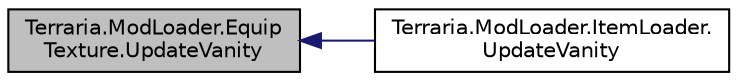 digraph "Terraria.ModLoader.EquipTexture.UpdateVanity"
{
  edge [fontname="Helvetica",fontsize="10",labelfontname="Helvetica",labelfontsize="10"];
  node [fontname="Helvetica",fontsize="10",shape=record];
  rankdir="LR";
  Node42 [label="Terraria.ModLoader.Equip\lTexture.UpdateVanity",height=0.2,width=0.4,color="black", fillcolor="grey75", style="filled", fontcolor="black"];
  Node42 -> Node43 [dir="back",color="midnightblue",fontsize="10",style="solid",fontname="Helvetica"];
  Node43 [label="Terraria.ModLoader.ItemLoader.\lUpdateVanity",height=0.2,width=0.4,color="black", fillcolor="white", style="filled",URL="$class_terraria_1_1_mod_loader_1_1_item_loader.html#a74f5b7e0fdbcc2e20e834d7601245e3c"];
}
